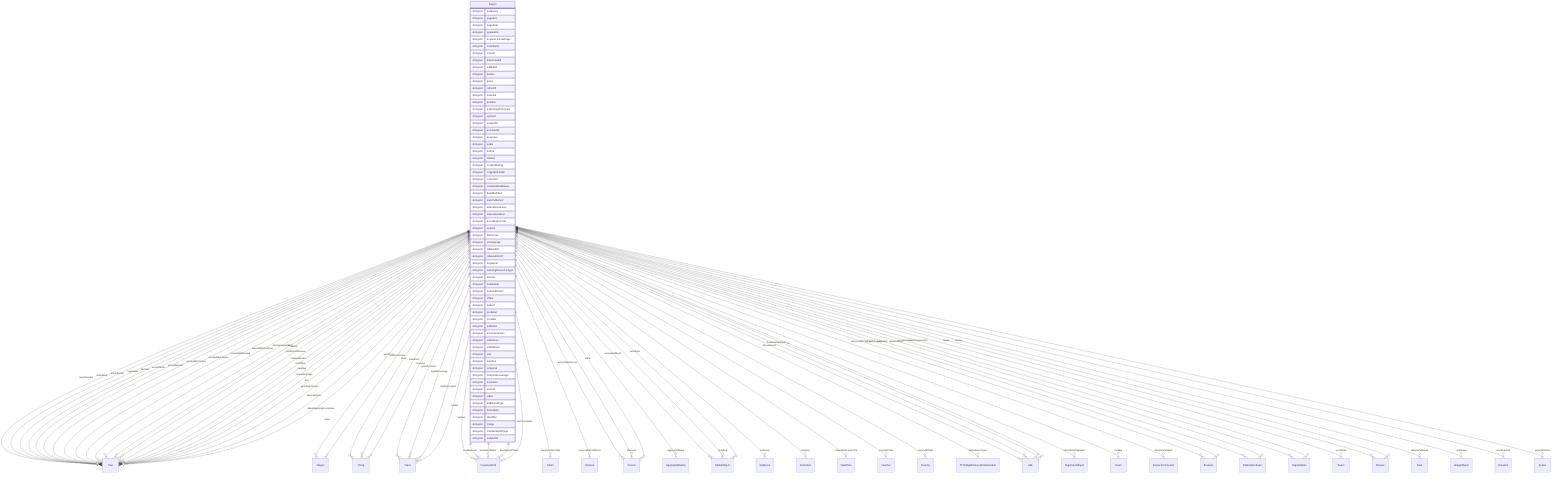 erDiagram
Report {
    stringList backstory  
    stringList pageEnd  
    stringList pageStart  
    stringList speakable  
    stringList acquireLicensePage  
    stringList contributor  
    stringList creator  
    stringList dateCreated  
    stringList editEIDR  
    stringList funder  
    stringList genre  
    stringList isPartOf  
    stringList material  
    stringList position  
    stringList publishingPrinciples  
    stringList sponsor  
    stringList usageInfo  
    stringList archivedAt  
    stringList assesses  
    stringList audio  
    stringList author  
    stringList citation  
    stringList contentRating  
    stringList copyrightHolder  
    stringList correction  
    stringList creativeWorkStatus  
    stringList dateModified  
    stringList datePublished  
    stringList educationalLevel  
    stringList educationalUse  
    stringList encodingFormat  
    stringList expires  
    stringList fileFormat  
    stringList inLanguage  
    stringList isBasedOn  
    stringList isBasedOnUrl  
    stringList keywords  
    stringList learningResourceType  
    stringList license  
    stringList maintainer  
    stringList materialExtent  
    stringList offers  
    stringList pattern  
    stringList producer  
    stringList provider  
    stringList publisher  
    stringList schemaVersion  
    stringList sdLicense  
    stringList sdPublisher  
    stringList size  
    stringList teaches  
    stringList temporal  
    stringList temporalCoverage  
    stringList translator  
    stringList version  
    stringList video  
    stringList additionalType  
    stringList description  
    stringList identifier  
    stringList image  
    stringList mainEntityOfPage  
    stringList subjectOf  
}

Report ||--}o Text : "reportNumber"
Report ||--}o Text : "articleBody"
Report ||--}o Text : "articleSection"
Report ||--}o Text : "pagination"
Report ||--}o Integer : "wordCount"
Report ||--}o Thing : "about"
Report ||--}o Place : "contentLocation"
Report ||--}o CreativeWork : "hasPart"
Report ||--}o Claim : "interpretedAsClaim"
Report ||--}o Thing : "mainEntity"
Report ||--}o Place : "spatialCoverage"
Report ||--}o CreativeWork : "workExample"
Report ||--}o Text : "abstract"
Report ||--}o Text : "accessMode"
Report ||--}o ItemList : "accessModeSufficient"
Report ||--}o Text : "accessibilityAPI"
Report ||--}o Text : "accessibilityControl"
Report ||--}o Text : "accessibilityFeature"
Report ||--}o Text : "accessibilityHazard"
Report ||--}o Text : "accessibilitySummary"
Report ||--}o Person : "accountablePerson"
Report ||--}o AggregateRating : "aggregateRating"
Report ||--}o Text : "alternativeHeadline"
Report ||--}o MediaObject : "associatedMedia"
Report ||--}o Audience : "audience"
Report ||--}o Text : "award"
Report ||--}o Text : "awards"
Report ||--}o Person : "character"
Report ||--}o Comment : "comment"
Report ||--}o Integer : "commentCount"
Report ||--}o Text : "conditionsOfAccess"
Report ||--}o DateTime : "contentReferenceTime"
Report ||--}o Text : "copyrightNotice"
Report ||--}o Number : "copyrightYear"
Report ||--}o Country : "countryOfOrigin"
Report ||--}o Text : "creditText"
Report ||--}o IPTCDigitalSourceEnumeration : "digitalSourceType"
Report ||--}o URL : "discussionUrl"
Report ||--}o Person : "editor"
Report ||--}o AlignmentObject : "educationalAlignment"
Report ||--}o MediaObject : "encoding"
Report ||--}o MediaObject : "encodings"
Report ||--}o CreativeWork : "exampleOfWork"
Report ||--}o Grant : "funding"
Report ||--}o Text : "headline"
Report ||--}o InteractionCounter : "interactionStatistic"
Report ||--}o Text : "interactivityType"
Report ||--}o Boolean : "isAccessibleForFree"
Report ||--}o Boolean : "isFamilyFriendly"
Report ||--}o Place : "locationCreated"
Report ||--}o Thing : "mentions"
Report ||--}o PublicationEvent : "publication"
Report ||--}o Organization : "publisherImprint"
Report ||--}o Event : "recordedAt"
Report ||--}o PublicationEvent : "releasedEvent"
Report ||--}o Review : "review"
Report ||--}o Review : "reviews"
Report ||--}o Date : "sdDatePublished"
Report ||--}o Organization : "sourceOrganization"
Report ||--}o Place : "spatial"
Report ||--}o Text : "text"
Report ||--}o ImageObject : "thumbnail"
Report ||--}o URL : "thumbnailUrl"
Report ||--}o Duration : "timeRequired"
Report ||--}o CreativeWork : "translationOfWork"
Report ||--}o Text : "typicalAgeRange"
Report ||--}o CreativeWork : "workTranslation"
Report ||--}o Text : "alternateName"
Report ||--}o Text : "disambiguatingDescription"
Report ||--}o Text : "name"
Report ||--}o URL : "sameAs"
Report ||--}o Action : "potentialAction"
Report ||--}o URL : "url"